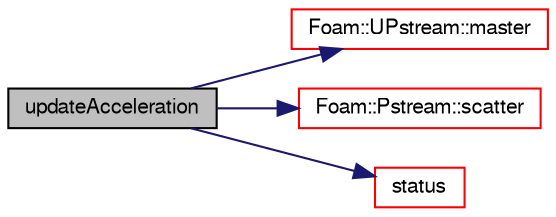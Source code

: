 digraph "updateAcceleration"
{
  bgcolor="transparent";
  edge [fontname="FreeSans",fontsize="10",labelfontname="FreeSans",labelfontsize="10"];
  node [fontname="FreeSans",fontsize="10",shape=record];
  rankdir="LR";
  Node1539 [label="updateAcceleration",height=0.2,width=0.4,color="black", fillcolor="grey75", style="filled", fontcolor="black"];
  Node1539 -> Node1540 [color="midnightblue",fontsize="10",style="solid",fontname="FreeSans"];
  Node1540 [label="Foam::UPstream::master",height=0.2,width=0.4,color="red",URL="$a26270.html#a36af549940a0aae3733774649594489f",tooltip="Am I the master process. "];
  Node1539 -> Node1542 [color="midnightblue",fontsize="10",style="solid",fontname="FreeSans"];
  Node1542 [label="Foam::Pstream::scatter",height=0.2,width=0.4,color="red",URL="$a26250.html#a00bc7d5a0b660cfa53523561af48def2",tooltip="Scatter data. Distribute without modification. Reverse of gather. "];
  Node1539 -> Node1555 [color="midnightblue",fontsize="10",style="solid",fontname="FreeSans"];
  Node1555 [label="status",height=0.2,width=0.4,color="red",URL="$a29530.html#a2115458ac48deae383afcaddb33be5dd",tooltip="Report the status of the motion. "];
}
